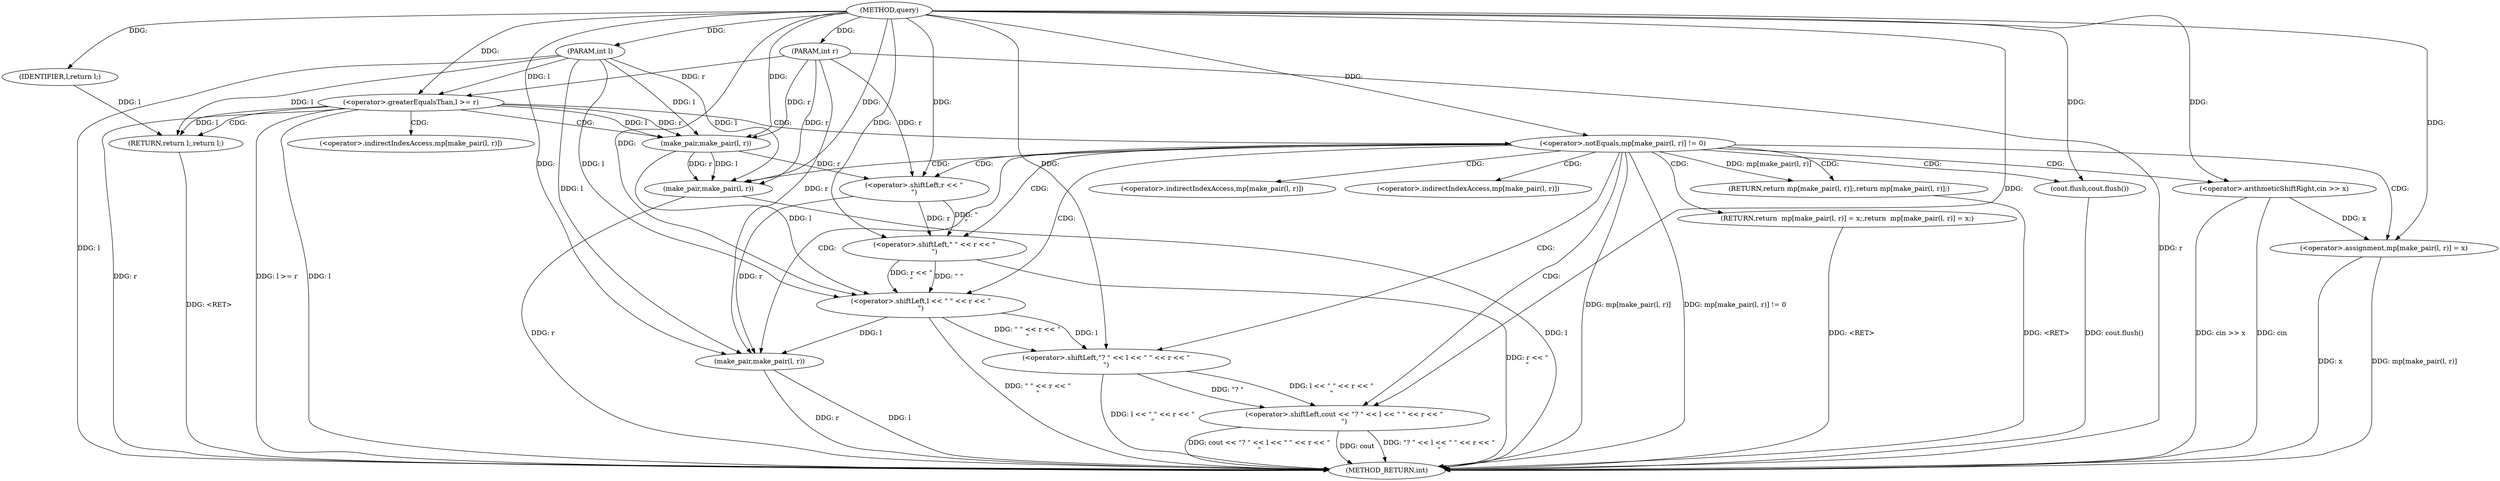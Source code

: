 digraph "query" {  
"1000109" [label = "(METHOD,query)" ]
"1000157" [label = "(METHOD_RETURN,int)" ]
"1000110" [label = "(PARAM,int l)" ]
"1000111" [label = "(PARAM,int r)" ]
"1000133" [label = "(<operator>.shiftLeft,cout << \"? \" << l << \" \" << r << \"\n\")" ]
"1000144" [label = "(cout.flush,cout.flush())" ]
"1000146" [label = "(<operator>.arithmeticShiftRight,cin >> x)" ]
"1000149" [label = "(RETURN,return  mp[make_pair(l, r)] = x;,return  mp[make_pair(l, r)] = x;)" ]
"1000114" [label = "(<operator>.greaterEqualsThan,l >= r)" ]
"1000117" [label = "(RETURN,return l;,return l;)" ]
"1000120" [label = "(<operator>.notEquals,mp[make_pair(l, r)] != 0)" ]
"1000127" [label = "(RETURN,return mp[make_pair(l, r)];,return mp[make_pair(l, r)];)" ]
"1000150" [label = "(<operator>.assignment,mp[make_pair(l, r)] = x)" ]
"1000118" [label = "(IDENTIFIER,l,return l;)" ]
"1000135" [label = "(<operator>.shiftLeft,\"? \" << l << \" \" << r << \"\n\")" ]
"1000137" [label = "(<operator>.shiftLeft,l << \" \" << r << \"\n\")" ]
"1000123" [label = "(make_pair,make_pair(l, r))" ]
"1000130" [label = "(make_pair,make_pair(l, r))" ]
"1000139" [label = "(<operator>.shiftLeft,\" \" << r << \"\n\")" ]
"1000153" [label = "(make_pair,make_pair(l, r))" ]
"1000141" [label = "(<operator>.shiftLeft,r << \"\n\")" ]
"1000121" [label = "(<operator>.indirectIndexAccess,mp[make_pair(l, r)])" ]
"1000128" [label = "(<operator>.indirectIndexAccess,mp[make_pair(l, r)])" ]
"1000151" [label = "(<operator>.indirectIndexAccess,mp[make_pair(l, r)])" ]
  "1000149" -> "1000157"  [ label = "DDG: <RET>"] 
  "1000117" -> "1000157"  [ label = "DDG: <RET>"] 
  "1000127" -> "1000157"  [ label = "DDG: <RET>"] 
  "1000110" -> "1000157"  [ label = "DDG: l"] 
  "1000111" -> "1000157"  [ label = "DDG: r"] 
  "1000114" -> "1000157"  [ label = "DDG: l"] 
  "1000114" -> "1000157"  [ label = "DDG: r"] 
  "1000114" -> "1000157"  [ label = "DDG: l >= r"] 
  "1000120" -> "1000157"  [ label = "DDG: mp[make_pair(l, r)]"] 
  "1000120" -> "1000157"  [ label = "DDG: mp[make_pair(l, r)] != 0"] 
  "1000139" -> "1000157"  [ label = "DDG: r << \"\n\""] 
  "1000137" -> "1000157"  [ label = "DDG: \" \" << r << \"\n\""] 
  "1000135" -> "1000157"  [ label = "DDG: l << \" \" << r << \"\n\""] 
  "1000133" -> "1000157"  [ label = "DDG: \"? \" << l << \" \" << r << \"\n\""] 
  "1000133" -> "1000157"  [ label = "DDG: cout << \"? \" << l << \" \" << r << \"\n\""] 
  "1000144" -> "1000157"  [ label = "DDG: cout.flush()"] 
  "1000146" -> "1000157"  [ label = "DDG: cin >> x"] 
  "1000153" -> "1000157"  [ label = "DDG: l"] 
  "1000153" -> "1000157"  [ label = "DDG: r"] 
  "1000150" -> "1000157"  [ label = "DDG: mp[make_pair(l, r)]"] 
  "1000150" -> "1000157"  [ label = "DDG: x"] 
  "1000130" -> "1000157"  [ label = "DDG: l"] 
  "1000130" -> "1000157"  [ label = "DDG: r"] 
  "1000133" -> "1000157"  [ label = "DDG: cout"] 
  "1000146" -> "1000157"  [ label = "DDG: cin"] 
  "1000109" -> "1000110"  [ label = "DDG: "] 
  "1000109" -> "1000111"  [ label = "DDG: "] 
  "1000109" -> "1000144"  [ label = "DDG: "] 
  "1000118" -> "1000117"  [ label = "DDG: l"] 
  "1000114" -> "1000117"  [ label = "DDG: l"] 
  "1000110" -> "1000117"  [ label = "DDG: l"] 
  "1000120" -> "1000127"  [ label = "DDG: mp[make_pair(l, r)]"] 
  "1000109" -> "1000133"  [ label = "DDG: "] 
  "1000135" -> "1000133"  [ label = "DDG: l << \" \" << r << \"\n\""] 
  "1000135" -> "1000133"  [ label = "DDG: \"? \""] 
  "1000109" -> "1000146"  [ label = "DDG: "] 
  "1000146" -> "1000150"  [ label = "DDG: x"] 
  "1000109" -> "1000150"  [ label = "DDG: "] 
  "1000110" -> "1000114"  [ label = "DDG: l"] 
  "1000109" -> "1000114"  [ label = "DDG: "] 
  "1000111" -> "1000114"  [ label = "DDG: r"] 
  "1000109" -> "1000118"  [ label = "DDG: "] 
  "1000109" -> "1000120"  [ label = "DDG: "] 
  "1000109" -> "1000135"  [ label = "DDG: "] 
  "1000137" -> "1000135"  [ label = "DDG: \" \" << r << \"\n\""] 
  "1000137" -> "1000135"  [ label = "DDG: l"] 
  "1000123" -> "1000137"  [ label = "DDG: l"] 
  "1000110" -> "1000137"  [ label = "DDG: l"] 
  "1000109" -> "1000137"  [ label = "DDG: "] 
  "1000139" -> "1000137"  [ label = "DDG: r << \"\n\""] 
  "1000139" -> "1000137"  [ label = "DDG: \" \""] 
  "1000114" -> "1000123"  [ label = "DDG: l"] 
  "1000110" -> "1000123"  [ label = "DDG: l"] 
  "1000109" -> "1000123"  [ label = "DDG: "] 
  "1000114" -> "1000123"  [ label = "DDG: r"] 
  "1000111" -> "1000123"  [ label = "DDG: r"] 
  "1000123" -> "1000130"  [ label = "DDG: l"] 
  "1000110" -> "1000130"  [ label = "DDG: l"] 
  "1000109" -> "1000130"  [ label = "DDG: "] 
  "1000123" -> "1000130"  [ label = "DDG: r"] 
  "1000111" -> "1000130"  [ label = "DDG: r"] 
  "1000109" -> "1000139"  [ label = "DDG: "] 
  "1000141" -> "1000139"  [ label = "DDG: r"] 
  "1000141" -> "1000139"  [ label = "DDG: \"\n\""] 
  "1000137" -> "1000153"  [ label = "DDG: l"] 
  "1000110" -> "1000153"  [ label = "DDG: l"] 
  "1000109" -> "1000153"  [ label = "DDG: "] 
  "1000141" -> "1000153"  [ label = "DDG: r"] 
  "1000111" -> "1000153"  [ label = "DDG: r"] 
  "1000123" -> "1000141"  [ label = "DDG: r"] 
  "1000111" -> "1000141"  [ label = "DDG: r"] 
  "1000109" -> "1000141"  [ label = "DDG: "] 
  "1000114" -> "1000121"  [ label = "CDG: "] 
  "1000114" -> "1000120"  [ label = "CDG: "] 
  "1000114" -> "1000117"  [ label = "CDG: "] 
  "1000114" -> "1000123"  [ label = "CDG: "] 
  "1000120" -> "1000153"  [ label = "CDG: "] 
  "1000120" -> "1000127"  [ label = "CDG: "] 
  "1000120" -> "1000128"  [ label = "CDG: "] 
  "1000120" -> "1000137"  [ label = "CDG: "] 
  "1000120" -> "1000141"  [ label = "CDG: "] 
  "1000120" -> "1000151"  [ label = "CDG: "] 
  "1000120" -> "1000130"  [ label = "CDG: "] 
  "1000120" -> "1000150"  [ label = "CDG: "] 
  "1000120" -> "1000139"  [ label = "CDG: "] 
  "1000120" -> "1000135"  [ label = "CDG: "] 
  "1000120" -> "1000133"  [ label = "CDG: "] 
  "1000120" -> "1000146"  [ label = "CDG: "] 
  "1000120" -> "1000144"  [ label = "CDG: "] 
  "1000120" -> "1000149"  [ label = "CDG: "] 
}
